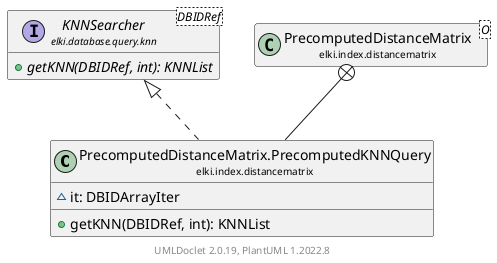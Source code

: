 @startuml
    remove .*\.(Instance|Par|Parameterizer|Factory)$
    set namespaceSeparator none
    hide empty fields
    hide empty methods

    class "<size:14>PrecomputedDistanceMatrix.PrecomputedKNNQuery\n<size:10>elki.index.distancematrix" as elki.index.distancematrix.PrecomputedDistanceMatrix.PrecomputedKNNQuery [[PrecomputedDistanceMatrix.PrecomputedKNNQuery.html]] {
        ~it: DBIDArrayIter
        +getKNN(DBIDRef, int): KNNList
    }

    interface "<size:14>KNNSearcher\n<size:10>elki.database.query.knn" as elki.database.query.knn.KNNSearcher<DBIDRef> [[../../database/query/knn/KNNSearcher.html]] {
        {abstract} +getKNN(DBIDRef, int): KNNList
    }
    class "<size:14>PrecomputedDistanceMatrix\n<size:10>elki.index.distancematrix" as elki.index.distancematrix.PrecomputedDistanceMatrix<O> [[PrecomputedDistanceMatrix.html]]

    elki.database.query.knn.KNNSearcher <|.. elki.index.distancematrix.PrecomputedDistanceMatrix.PrecomputedKNNQuery
    elki.index.distancematrix.PrecomputedDistanceMatrix +-- elki.index.distancematrix.PrecomputedDistanceMatrix.PrecomputedKNNQuery

    center footer UMLDoclet 2.0.19, PlantUML 1.2022.8
@enduml
